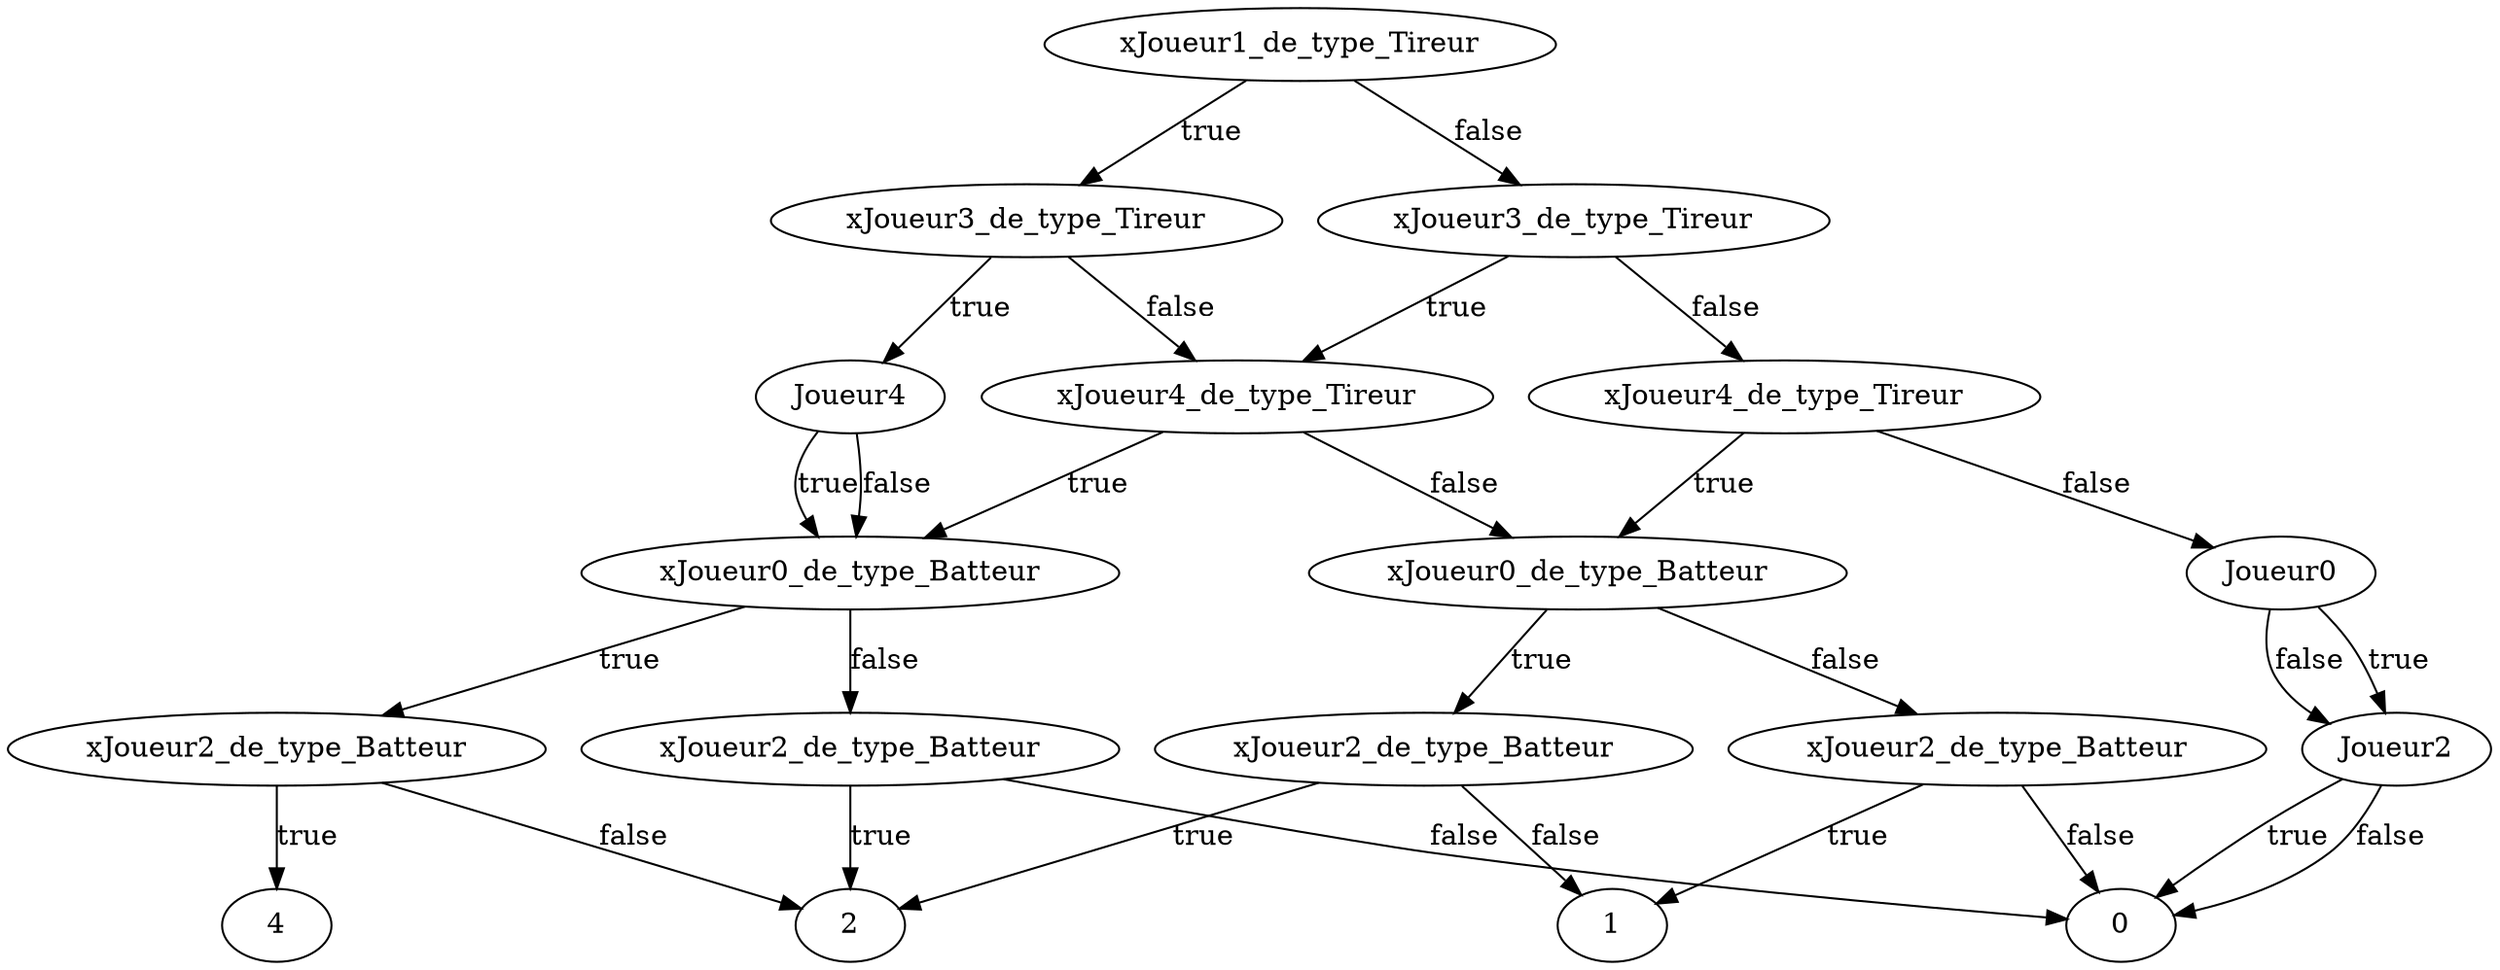 digraph G {
14 [label=xJoueur1_de_type_Tireur];
14 -> 13 [label=true];
14 -> 12 [label=false];
12 [label=xJoueur3_de_type_Tireur];
12 -> 11 [label=true];
12 -> 6 [label=false];
13 [label=xJoueur3_de_type_Tireur];
13 -> 15 [label=true];
13 -> 11 [label=false];
6 [label=xJoueur4_de_type_Tireur];
6 -> 5 [label=true];
6 -> 16 [label=false];
11 [label=xJoueur4_de_type_Tireur];
11 -> 10 [label=true];
11 -> 5 [label=false];
15 [label=Joueur4];
15 -> 10 [label=true];
15 -> 10 [label=false];
16 [label=Joueur0];
16 -> 17 [label=true];
16 -> 17 [label=false];
5 [label=xJoueur0_de_type_Batteur];
5 -> 4 [label=true];
5 -> 2 [label=false];
10 [label=xJoueur0_de_type_Batteur];
10 -> 9 [label=true];
10 -> 7 [label=false];
17 [label=Joueur2];
17 -> 0 [label=true];
17 -> 0 [label=false];
2 [label=xJoueur2_de_type_Batteur];
2 -> 1 [label=true];
2 -> 0 [label=false];
4 [label=xJoueur2_de_type_Batteur];
4 -> 3 [label=true];
4 -> 1 [label=false];
7 [label=xJoueur2_de_type_Batteur];
7 -> 3 [label=true];
7 -> 0 [label=false];
9 [label=xJoueur2_de_type_Batteur];
9 -> 8 [label=true];
9 -> 3 [label=false];
0 [label=0];
1 [label=1];
3 [label=2];
8 [label=4];
}
